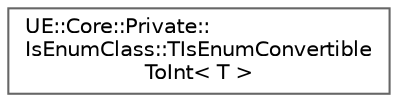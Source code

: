 digraph "Graphical Class Hierarchy"
{
 // INTERACTIVE_SVG=YES
 // LATEX_PDF_SIZE
  bgcolor="transparent";
  edge [fontname=Helvetica,fontsize=10,labelfontname=Helvetica,labelfontsize=10];
  node [fontname=Helvetica,fontsize=10,shape=box,height=0.2,width=0.4];
  rankdir="LR";
  Node0 [id="Node000000",label="UE::Core::Private::\lIsEnumClass::TIsEnumConvertible\lToInt\< T \>",height=0.2,width=0.4,color="grey40", fillcolor="white", style="filled",URL="$d6/d0a/structUE_1_1Core_1_1Private_1_1IsEnumClass_1_1TIsEnumConvertibleToInt.html",tooltip=" "];
}
